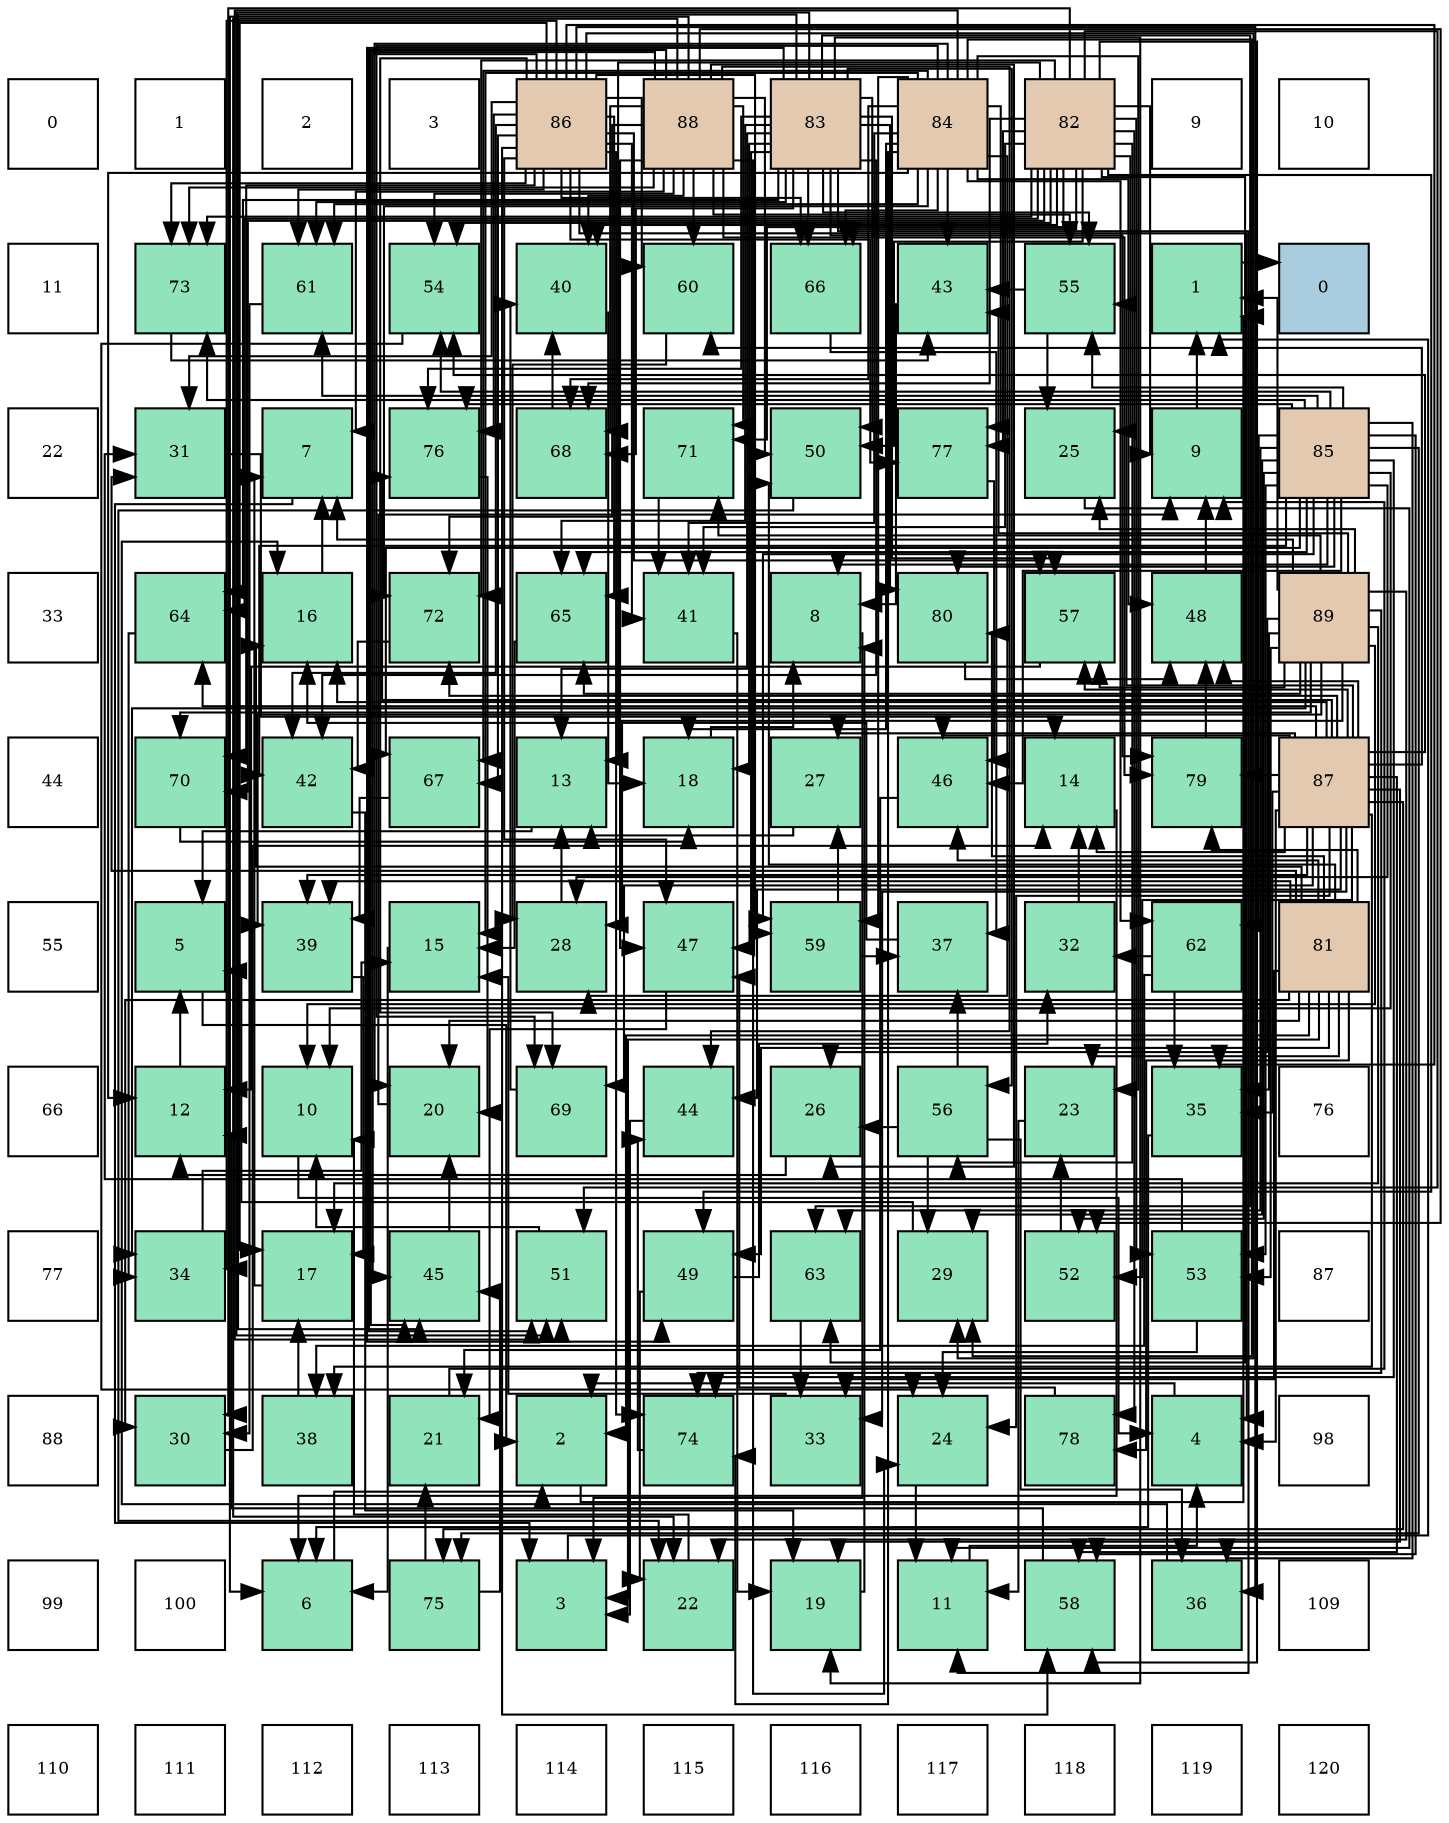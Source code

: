 digraph layout{
 rankdir=TB;
 splines=ortho;
 node [style=filled shape=square fixedsize=true width=0.6];
0[label="0", fontsize=8, fillcolor="#ffffff"];
1[label="1", fontsize=8, fillcolor="#ffffff"];
2[label="2", fontsize=8, fillcolor="#ffffff"];
3[label="3", fontsize=8, fillcolor="#ffffff"];
4[label="86", fontsize=8, fillcolor="#e3c9af"];
5[label="88", fontsize=8, fillcolor="#e3c9af"];
6[label="83", fontsize=8, fillcolor="#e3c9af"];
7[label="84", fontsize=8, fillcolor="#e3c9af"];
8[label="82", fontsize=8, fillcolor="#e3c9af"];
9[label="9", fontsize=8, fillcolor="#ffffff"];
10[label="10", fontsize=8, fillcolor="#ffffff"];
11[label="11", fontsize=8, fillcolor="#ffffff"];
12[label="73", fontsize=8, fillcolor="#91e3bb"];
13[label="61", fontsize=8, fillcolor="#91e3bb"];
14[label="54", fontsize=8, fillcolor="#91e3bb"];
15[label="40", fontsize=8, fillcolor="#91e3bb"];
16[label="60", fontsize=8, fillcolor="#91e3bb"];
17[label="66", fontsize=8, fillcolor="#91e3bb"];
18[label="43", fontsize=8, fillcolor="#91e3bb"];
19[label="55", fontsize=8, fillcolor="#91e3bb"];
20[label="1", fontsize=8, fillcolor="#91e3bb"];
21[label="0", fontsize=8, fillcolor="#a9ccde"];
22[label="22", fontsize=8, fillcolor="#ffffff"];
23[label="31", fontsize=8, fillcolor="#91e3bb"];
24[label="7", fontsize=8, fillcolor="#91e3bb"];
25[label="76", fontsize=8, fillcolor="#91e3bb"];
26[label="68", fontsize=8, fillcolor="#91e3bb"];
27[label="71", fontsize=8, fillcolor="#91e3bb"];
28[label="50", fontsize=8, fillcolor="#91e3bb"];
29[label="77", fontsize=8, fillcolor="#91e3bb"];
30[label="25", fontsize=8, fillcolor="#91e3bb"];
31[label="9", fontsize=8, fillcolor="#91e3bb"];
32[label="85", fontsize=8, fillcolor="#e3c9af"];
33[label="33", fontsize=8, fillcolor="#ffffff"];
34[label="64", fontsize=8, fillcolor="#91e3bb"];
35[label="16", fontsize=8, fillcolor="#91e3bb"];
36[label="72", fontsize=8, fillcolor="#91e3bb"];
37[label="65", fontsize=8, fillcolor="#91e3bb"];
38[label="41", fontsize=8, fillcolor="#91e3bb"];
39[label="8", fontsize=8, fillcolor="#91e3bb"];
40[label="80", fontsize=8, fillcolor="#91e3bb"];
41[label="57", fontsize=8, fillcolor="#91e3bb"];
42[label="48", fontsize=8, fillcolor="#91e3bb"];
43[label="89", fontsize=8, fillcolor="#e3c9af"];
44[label="44", fontsize=8, fillcolor="#ffffff"];
45[label="70", fontsize=8, fillcolor="#91e3bb"];
46[label="42", fontsize=8, fillcolor="#91e3bb"];
47[label="67", fontsize=8, fillcolor="#91e3bb"];
48[label="13", fontsize=8, fillcolor="#91e3bb"];
49[label="18", fontsize=8, fillcolor="#91e3bb"];
50[label="27", fontsize=8, fillcolor="#91e3bb"];
51[label="46", fontsize=8, fillcolor="#91e3bb"];
52[label="14", fontsize=8, fillcolor="#91e3bb"];
53[label="79", fontsize=8, fillcolor="#91e3bb"];
54[label="87", fontsize=8, fillcolor="#e3c9af"];
55[label="55", fontsize=8, fillcolor="#ffffff"];
56[label="5", fontsize=8, fillcolor="#91e3bb"];
57[label="39", fontsize=8, fillcolor="#91e3bb"];
58[label="15", fontsize=8, fillcolor="#91e3bb"];
59[label="28", fontsize=8, fillcolor="#91e3bb"];
60[label="47", fontsize=8, fillcolor="#91e3bb"];
61[label="59", fontsize=8, fillcolor="#91e3bb"];
62[label="37", fontsize=8, fillcolor="#91e3bb"];
63[label="32", fontsize=8, fillcolor="#91e3bb"];
64[label="62", fontsize=8, fillcolor="#91e3bb"];
65[label="81", fontsize=8, fillcolor="#e3c9af"];
66[label="66", fontsize=8, fillcolor="#ffffff"];
67[label="12", fontsize=8, fillcolor="#91e3bb"];
68[label="10", fontsize=8, fillcolor="#91e3bb"];
69[label="20", fontsize=8, fillcolor="#91e3bb"];
70[label="69", fontsize=8, fillcolor="#91e3bb"];
71[label="44", fontsize=8, fillcolor="#91e3bb"];
72[label="26", fontsize=8, fillcolor="#91e3bb"];
73[label="56", fontsize=8, fillcolor="#91e3bb"];
74[label="23", fontsize=8, fillcolor="#91e3bb"];
75[label="35", fontsize=8, fillcolor="#91e3bb"];
76[label="76", fontsize=8, fillcolor="#ffffff"];
77[label="77", fontsize=8, fillcolor="#ffffff"];
78[label="34", fontsize=8, fillcolor="#91e3bb"];
79[label="17", fontsize=8, fillcolor="#91e3bb"];
80[label="45", fontsize=8, fillcolor="#91e3bb"];
81[label="51", fontsize=8, fillcolor="#91e3bb"];
82[label="49", fontsize=8, fillcolor="#91e3bb"];
83[label="63", fontsize=8, fillcolor="#91e3bb"];
84[label="29", fontsize=8, fillcolor="#91e3bb"];
85[label="52", fontsize=8, fillcolor="#91e3bb"];
86[label="53", fontsize=8, fillcolor="#91e3bb"];
87[label="87", fontsize=8, fillcolor="#ffffff"];
88[label="88", fontsize=8, fillcolor="#ffffff"];
89[label="30", fontsize=8, fillcolor="#91e3bb"];
90[label="38", fontsize=8, fillcolor="#91e3bb"];
91[label="21", fontsize=8, fillcolor="#91e3bb"];
92[label="2", fontsize=8, fillcolor="#91e3bb"];
93[label="74", fontsize=8, fillcolor="#91e3bb"];
94[label="33", fontsize=8, fillcolor="#91e3bb"];
95[label="24", fontsize=8, fillcolor="#91e3bb"];
96[label="78", fontsize=8, fillcolor="#91e3bb"];
97[label="4", fontsize=8, fillcolor="#91e3bb"];
98[label="98", fontsize=8, fillcolor="#ffffff"];
99[label="99", fontsize=8, fillcolor="#ffffff"];
100[label="100", fontsize=8, fillcolor="#ffffff"];
101[label="6", fontsize=8, fillcolor="#91e3bb"];
102[label="75", fontsize=8, fillcolor="#91e3bb"];
103[label="3", fontsize=8, fillcolor="#91e3bb"];
104[label="22", fontsize=8, fillcolor="#91e3bb"];
105[label="19", fontsize=8, fillcolor="#91e3bb"];
106[label="11", fontsize=8, fillcolor="#91e3bb"];
107[label="58", fontsize=8, fillcolor="#91e3bb"];
108[label="36", fontsize=8, fillcolor="#91e3bb"];
109[label="109", fontsize=8, fillcolor="#ffffff"];
110[label="110", fontsize=8, fillcolor="#ffffff"];
111[label="111", fontsize=8, fillcolor="#ffffff"];
112[label="112", fontsize=8, fillcolor="#ffffff"];
113[label="113", fontsize=8, fillcolor="#ffffff"];
114[label="114", fontsize=8, fillcolor="#ffffff"];
115[label="115", fontsize=8, fillcolor="#ffffff"];
116[label="116", fontsize=8, fillcolor="#ffffff"];
117[label="117", fontsize=8, fillcolor="#ffffff"];
118[label="118", fontsize=8, fillcolor="#ffffff"];
119[label="119", fontsize=8, fillcolor="#ffffff"];
120[label="120", fontsize=8, fillcolor="#ffffff"];
edge [constraint=false, style=vis];20 -> 21;
92 -> 20;
103 -> 20;
97 -> 92;
56 -> 92;
101 -> 92;
24 -> 103;
39 -> 103;
31 -> 20;
68 -> 97;
106 -> 97;
67 -> 56;
48 -> 56;
52 -> 101;
58 -> 101;
35 -> 24;
79 -> 24;
49 -> 39;
105 -> 39;
69 -> 31;
91 -> 31;
104 -> 68;
74 -> 106;
95 -> 106;
30 -> 106;
72 -> 67;
50 -> 48;
59 -> 48;
84 -> 56;
89 -> 52;
23 -> 52;
63 -> 52;
94 -> 58;
78 -> 58;
75 -> 101;
108 -> 35;
62 -> 35;
90 -> 79;
57 -> 79;
15 -> 49;
38 -> 105;
46 -> 105;
18 -> 39;
71 -> 103;
80 -> 69;
51 -> 91;
60 -> 91;
42 -> 31;
82 -> 104;
82 -> 63;
28 -> 104;
81 -> 68;
85 -> 74;
86 -> 95;
86 -> 23;
14 -> 95;
19 -> 30;
19 -> 18;
73 -> 72;
73 -> 84;
73 -> 108;
73 -> 62;
41 -> 67;
107 -> 67;
61 -> 50;
61 -> 62;
16 -> 59;
13 -> 89;
64 -> 63;
64 -> 75;
64 -> 90;
83 -> 94;
34 -> 78;
37 -> 58;
17 -> 62;
47 -> 57;
26 -> 15;
70 -> 15;
45 -> 49;
27 -> 38;
36 -> 46;
12 -> 18;
93 -> 71;
102 -> 91;
102 -> 80;
25 -> 69;
29 -> 51;
96 -> 60;
53 -> 42;
40 -> 42;
65 -> 92;
65 -> 103;
65 -> 35;
65 -> 69;
65 -> 74;
65 -> 89;
65 -> 23;
65 -> 94;
65 -> 57;
65 -> 51;
65 -> 82;
65 -> 28;
65 -> 96;
65 -> 53;
65 -> 40;
8 -> 31;
8 -> 48;
8 -> 30;
8 -> 89;
8 -> 15;
8 -> 38;
8 -> 82;
8 -> 28;
8 -> 81;
8 -> 86;
8 -> 14;
8 -> 73;
8 -> 107;
8 -> 83;
8 -> 34;
8 -> 17;
8 -> 26;
8 -> 45;
8 -> 27;
8 -> 36;
8 -> 12;
8 -> 29;
8 -> 96;
6 -> 106;
6 -> 48;
6 -> 49;
6 -> 105;
6 -> 46;
6 -> 80;
6 -> 60;
6 -> 82;
6 -> 28;
6 -> 81;
6 -> 19;
6 -> 73;
6 -> 41;
6 -> 13;
6 -> 83;
6 -> 34;
6 -> 37;
6 -> 17;
6 -> 26;
6 -> 25;
6 -> 53;
6 -> 40;
7 -> 67;
7 -> 58;
7 -> 49;
7 -> 69;
7 -> 74;
7 -> 59;
7 -> 84;
7 -> 38;
7 -> 18;
7 -> 42;
7 -> 81;
7 -> 61;
7 -> 13;
7 -> 64;
7 -> 17;
7 -> 47;
7 -> 26;
7 -> 70;
7 -> 36;
7 -> 93;
7 -> 29;
32 -> 39;
32 -> 68;
32 -> 59;
32 -> 84;
32 -> 108;
32 -> 46;
32 -> 51;
32 -> 85;
32 -> 86;
32 -> 14;
32 -> 19;
32 -> 107;
32 -> 61;
32 -> 13;
32 -> 64;
32 -> 83;
32 -> 37;
32 -> 47;
32 -> 12;
32 -> 93;
32 -> 102;
32 -> 25;
32 -> 40;
4 -> 97;
4 -> 79;
4 -> 84;
4 -> 23;
4 -> 78;
4 -> 75;
4 -> 108;
4 -> 38;
4 -> 46;
4 -> 80;
4 -> 60;
4 -> 41;
4 -> 107;
4 -> 61;
4 -> 16;
4 -> 13;
4 -> 37;
4 -> 17;
4 -> 47;
4 -> 70;
4 -> 45;
4 -> 12;
4 -> 93;
4 -> 25;
4 -> 29;
54 -> 97;
54 -> 52;
54 -> 35;
54 -> 105;
54 -> 95;
54 -> 50;
54 -> 94;
54 -> 75;
54 -> 90;
54 -> 57;
54 -> 71;
54 -> 51;
54 -> 42;
54 -> 85;
54 -> 14;
54 -> 19;
54 -> 41;
54 -> 107;
54 -> 16;
54 -> 34;
54 -> 70;
54 -> 36;
54 -> 102;
54 -> 25;
54 -> 53;
5 -> 101;
5 -> 24;
5 -> 104;
5 -> 95;
5 -> 72;
5 -> 15;
5 -> 71;
5 -> 80;
5 -> 60;
5 -> 28;
5 -> 81;
5 -> 85;
5 -> 14;
5 -> 19;
5 -> 16;
5 -> 26;
5 -> 27;
5 -> 36;
5 -> 12;
5 -> 53;
43 -> 20;
43 -> 24;
43 -> 68;
43 -> 79;
43 -> 104;
43 -> 30;
43 -> 72;
43 -> 59;
43 -> 78;
43 -> 75;
43 -> 57;
43 -> 18;
43 -> 86;
43 -> 41;
43 -> 37;
43 -> 45;
43 -> 27;
43 -> 93;
edge [constraint=true, style=invis];
0 -> 11 -> 22 -> 33 -> 44 -> 55 -> 66 -> 77 -> 88 -> 99 -> 110;
1 -> 12 -> 23 -> 34 -> 45 -> 56 -> 67 -> 78 -> 89 -> 100 -> 111;
2 -> 13 -> 24 -> 35 -> 46 -> 57 -> 68 -> 79 -> 90 -> 101 -> 112;
3 -> 14 -> 25 -> 36 -> 47 -> 58 -> 69 -> 80 -> 91 -> 102 -> 113;
4 -> 15 -> 26 -> 37 -> 48 -> 59 -> 70 -> 81 -> 92 -> 103 -> 114;
5 -> 16 -> 27 -> 38 -> 49 -> 60 -> 71 -> 82 -> 93 -> 104 -> 115;
6 -> 17 -> 28 -> 39 -> 50 -> 61 -> 72 -> 83 -> 94 -> 105 -> 116;
7 -> 18 -> 29 -> 40 -> 51 -> 62 -> 73 -> 84 -> 95 -> 106 -> 117;
8 -> 19 -> 30 -> 41 -> 52 -> 63 -> 74 -> 85 -> 96 -> 107 -> 118;
9 -> 20 -> 31 -> 42 -> 53 -> 64 -> 75 -> 86 -> 97 -> 108 -> 119;
10 -> 21 -> 32 -> 43 -> 54 -> 65 -> 76 -> 87 -> 98 -> 109 -> 120;
rank = same {0 -> 1 -> 2 -> 3 -> 4 -> 5 -> 6 -> 7 -> 8 -> 9 -> 10};
rank = same {11 -> 12 -> 13 -> 14 -> 15 -> 16 -> 17 -> 18 -> 19 -> 20 -> 21};
rank = same {22 -> 23 -> 24 -> 25 -> 26 -> 27 -> 28 -> 29 -> 30 -> 31 -> 32};
rank = same {33 -> 34 -> 35 -> 36 -> 37 -> 38 -> 39 -> 40 -> 41 -> 42 -> 43};
rank = same {44 -> 45 -> 46 -> 47 -> 48 -> 49 -> 50 -> 51 -> 52 -> 53 -> 54};
rank = same {55 -> 56 -> 57 -> 58 -> 59 -> 60 -> 61 -> 62 -> 63 -> 64 -> 65};
rank = same {66 -> 67 -> 68 -> 69 -> 70 -> 71 -> 72 -> 73 -> 74 -> 75 -> 76};
rank = same {77 -> 78 -> 79 -> 80 -> 81 -> 82 -> 83 -> 84 -> 85 -> 86 -> 87};
rank = same {88 -> 89 -> 90 -> 91 -> 92 -> 93 -> 94 -> 95 -> 96 -> 97 -> 98};
rank = same {99 -> 100 -> 101 -> 102 -> 103 -> 104 -> 105 -> 106 -> 107 -> 108 -> 109};
rank = same {110 -> 111 -> 112 -> 113 -> 114 -> 115 -> 116 -> 117 -> 118 -> 119 -> 120};
}